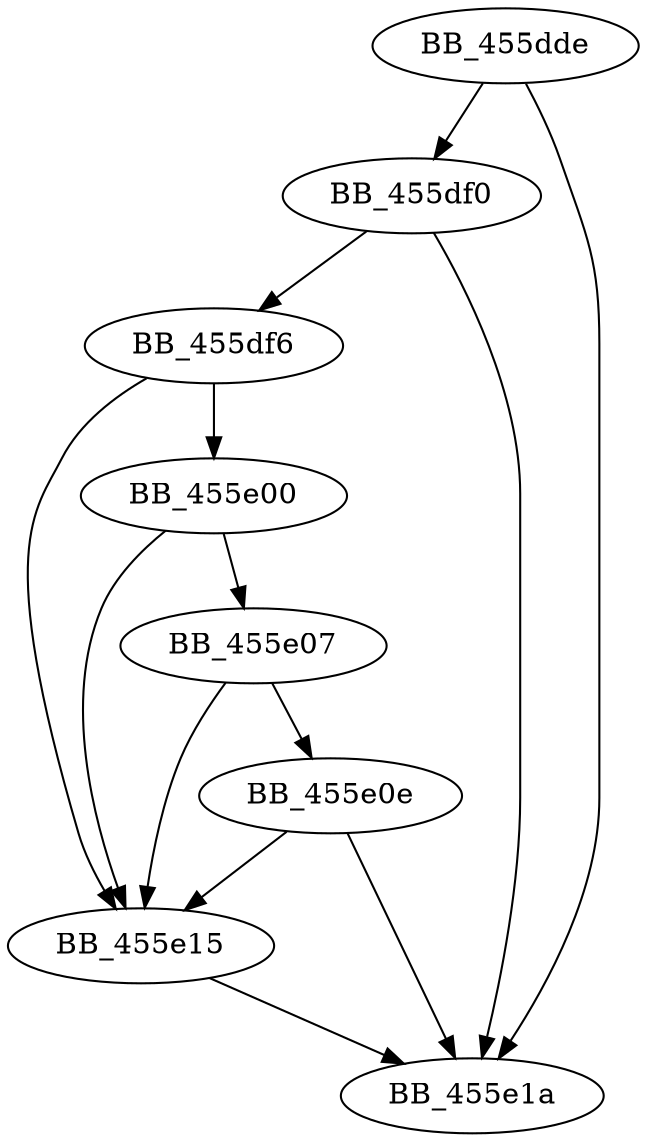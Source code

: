DiGraph sub_455DDE{
BB_455dde->BB_455df0
BB_455dde->BB_455e1a
BB_455df0->BB_455df6
BB_455df0->BB_455e1a
BB_455df6->BB_455e00
BB_455df6->BB_455e15
BB_455e00->BB_455e07
BB_455e00->BB_455e15
BB_455e07->BB_455e0e
BB_455e07->BB_455e15
BB_455e0e->BB_455e15
BB_455e0e->BB_455e1a
BB_455e15->BB_455e1a
}

